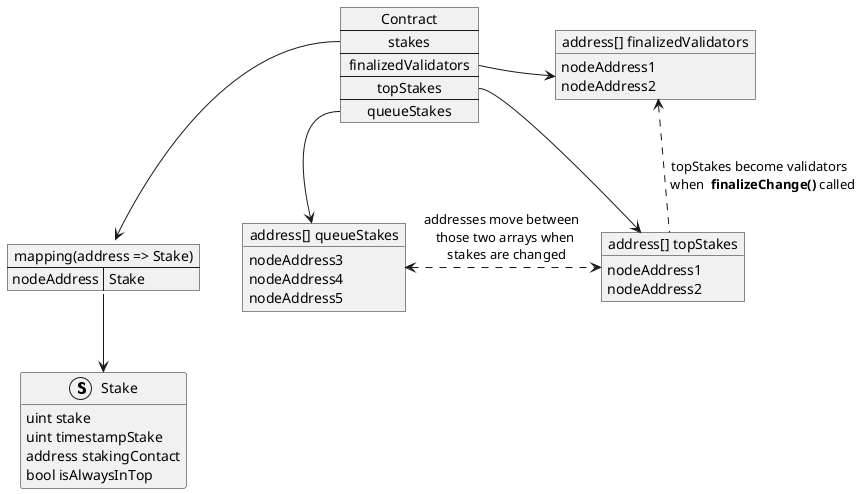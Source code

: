 @startuml

hide empty members


struct Stake {
    uint stake
    uint timestampStake
    address stakingContact
    bool isAlwaysInTop
}


map "mapping(address => Stake)" as stakes {
 nodeAddress => Stake
}


object "address[] queueStakes" as queueStakes {
    nodeAddress3
    nodeAddress4
    nodeAddress5
}


object "address[] topStakes" as topStakes {
    nodeAddress1
    nodeAddress2
}


queueStakes <.> topStakes : addresses move between \n those two arrays when\n  stakes are changed

object "address[] finalizedValidators" as finalizedValidators {
    nodeAddress1
    nodeAddress2
}

finalizedValidators <.- topStakes : topStakes become validators \n when  **finalizeChange()** called


map Contract{
    stakes *--> stakes

    finalizedValidators *-> finalizedValidators
    topStakes *--> topStakes
    queueStakes  *--> queueStakes

}
stakes --> Stake


@enduml
